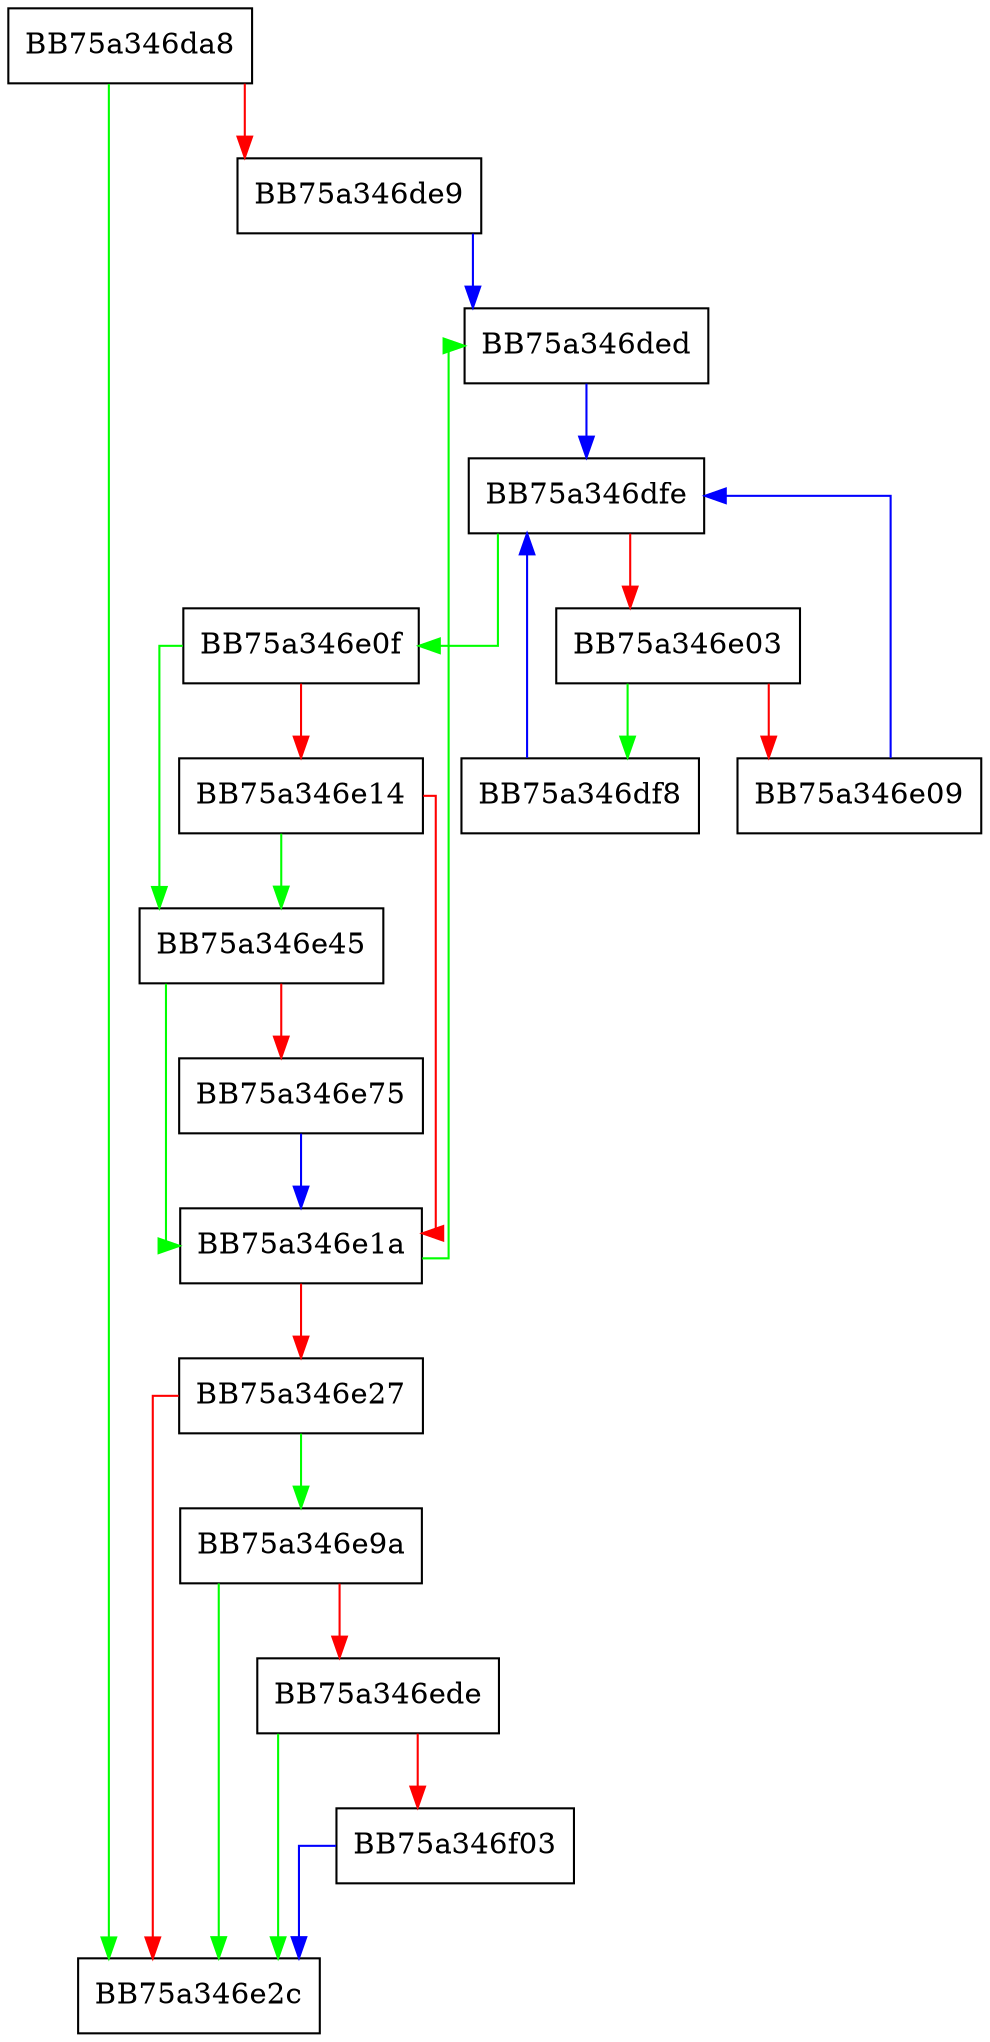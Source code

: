 digraph scan {
  node [shape="box"];
  graph [splines=ortho];
  BB75a346da8 -> BB75a346e2c [color="green"];
  BB75a346da8 -> BB75a346de9 [color="red"];
  BB75a346de9 -> BB75a346ded [color="blue"];
  BB75a346ded -> BB75a346dfe [color="blue"];
  BB75a346df8 -> BB75a346dfe [color="blue"];
  BB75a346dfe -> BB75a346e0f [color="green"];
  BB75a346dfe -> BB75a346e03 [color="red"];
  BB75a346e03 -> BB75a346df8 [color="green"];
  BB75a346e03 -> BB75a346e09 [color="red"];
  BB75a346e09 -> BB75a346dfe [color="blue"];
  BB75a346e0f -> BB75a346e45 [color="green"];
  BB75a346e0f -> BB75a346e14 [color="red"];
  BB75a346e14 -> BB75a346e45 [color="green"];
  BB75a346e14 -> BB75a346e1a [color="red"];
  BB75a346e1a -> BB75a346ded [color="green"];
  BB75a346e1a -> BB75a346e27 [color="red"];
  BB75a346e27 -> BB75a346e9a [color="green"];
  BB75a346e27 -> BB75a346e2c [color="red"];
  BB75a346e45 -> BB75a346e1a [color="green"];
  BB75a346e45 -> BB75a346e75 [color="red"];
  BB75a346e75 -> BB75a346e1a [color="blue"];
  BB75a346e9a -> BB75a346e2c [color="green"];
  BB75a346e9a -> BB75a346ede [color="red"];
  BB75a346ede -> BB75a346e2c [color="green"];
  BB75a346ede -> BB75a346f03 [color="red"];
  BB75a346f03 -> BB75a346e2c [color="blue"];
}